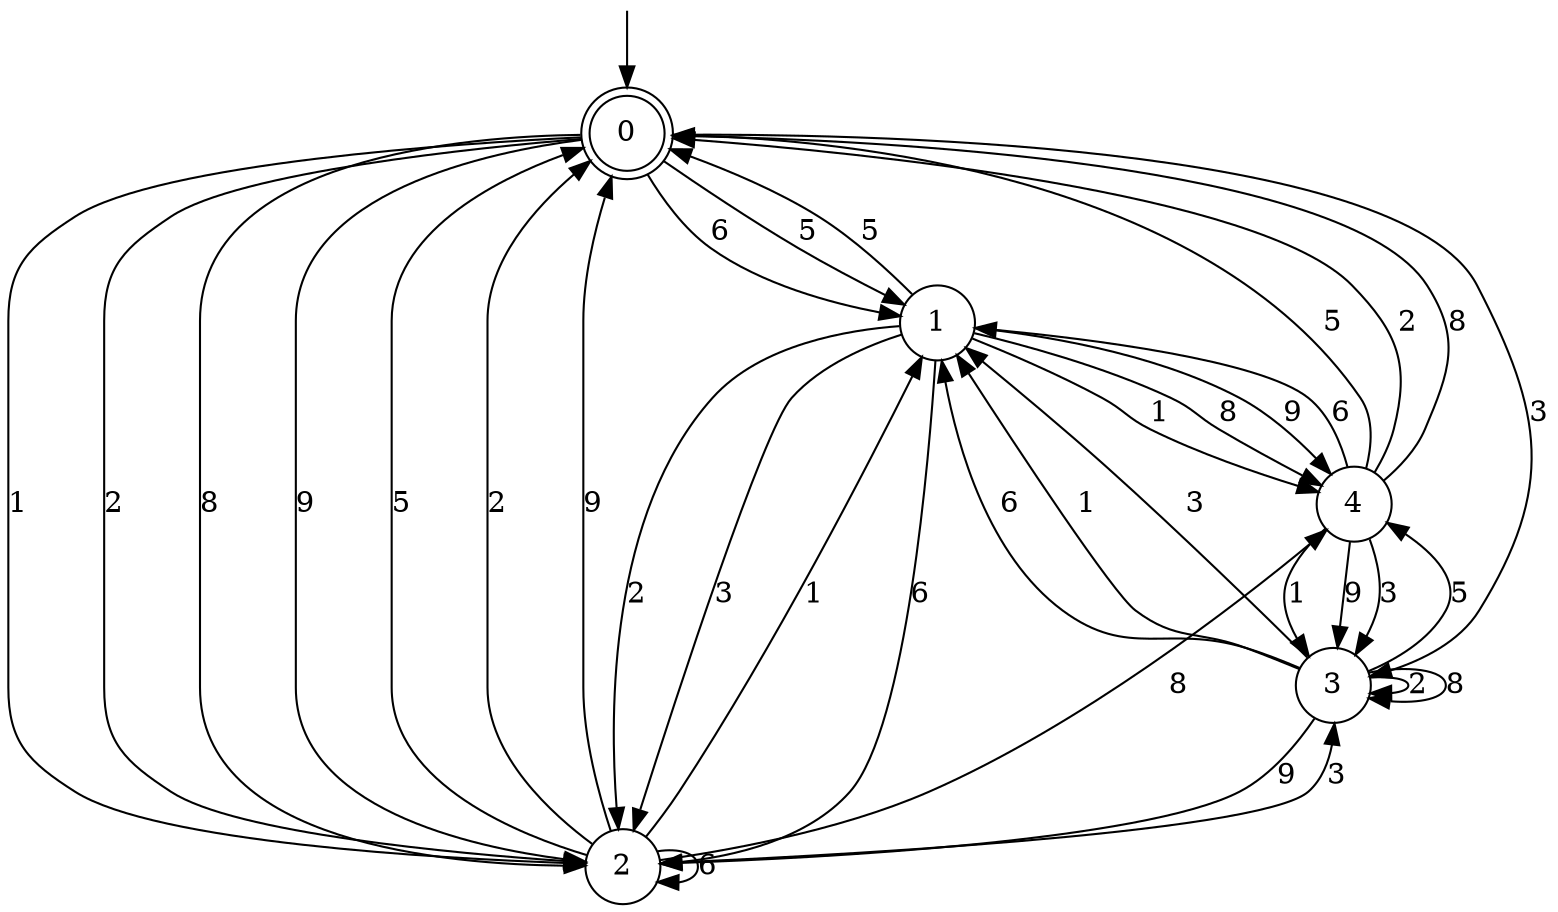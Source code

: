 digraph g {

	s0 [shape="doublecircle" label="0"];
	s1 [shape="circle" label="1"];
	s2 [shape="circle" label="2"];
	s3 [shape="circle" label="3"];
	s4 [shape="circle" label="4"];
	s0 -> s1 [label="6"];
	s0 -> s1 [label="5"];
	s0 -> s2 [label="1"];
	s0 -> s2 [label="2"];
	s0 -> s3 [label="3"];
	s0 -> s2 [label="8"];
	s0 -> s2 [label="9"];
	s1 -> s2 [label="6"];
	s1 -> s0 [label="5"];
	s1 -> s4 [label="1"];
	s1 -> s2 [label="2"];
	s1 -> s2 [label="3"];
	s1 -> s4 [label="8"];
	s1 -> s4 [label="9"];
	s2 -> s2 [label="6"];
	s2 -> s0 [label="5"];
	s2 -> s1 [label="1"];
	s2 -> s0 [label="2"];
	s2 -> s3 [label="3"];
	s2 -> s4 [label="8"];
	s2 -> s0 [label="9"];
	s3 -> s1 [label="6"];
	s3 -> s4 [label="5"];
	s3 -> s1 [label="1"];
	s3 -> s3 [label="2"];
	s3 -> s1 [label="3"];
	s3 -> s3 [label="8"];
	s3 -> s2 [label="9"];
	s4 -> s1 [label="6"];
	s4 -> s0 [label="5"];
	s4 -> s3 [label="1"];
	s4 -> s0 [label="2"];
	s4 -> s3 [label="3"];
	s4 -> s0 [label="8"];
	s4 -> s3 [label="9"];

__start0 [label="" shape="none" width="0" height="0"];
__start0 -> s0;

}

